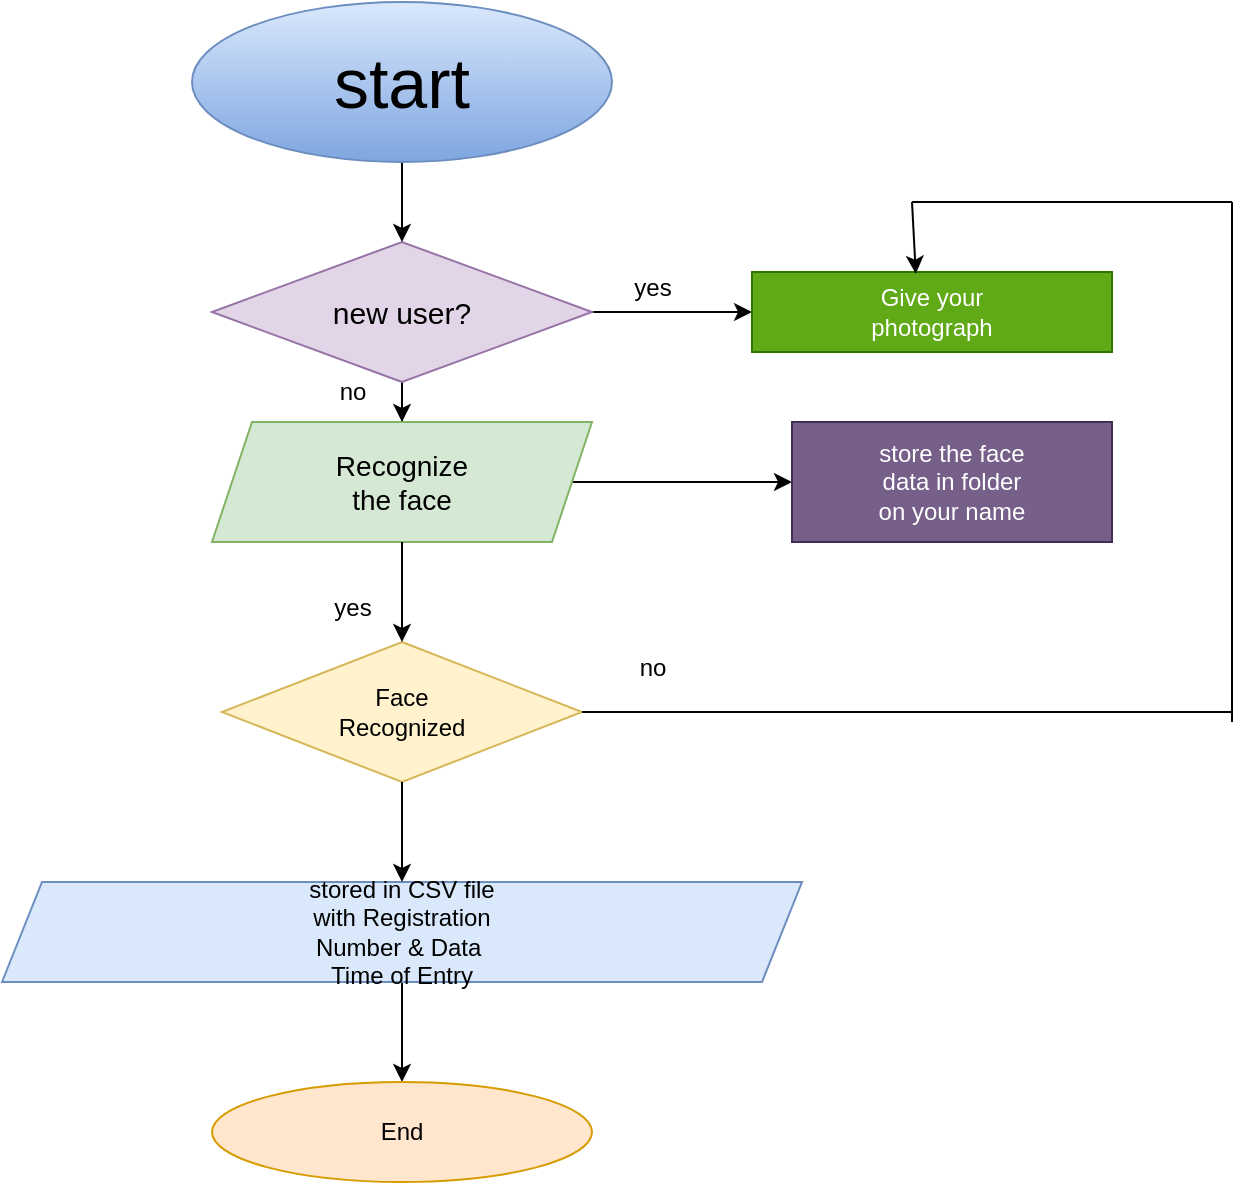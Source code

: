 <mxfile version="28.1.2">
  <diagram name="Page-1" id="KsX9KJKz5611puwdkRt7">
    <mxGraphModel dx="1226" dy="662" grid="1" gridSize="10" guides="1" tooltips="1" connect="1" arrows="1" fold="1" page="1" pageScale="1" pageWidth="850" pageHeight="1100" math="0" shadow="0">
      <root>
        <mxCell id="0" />
        <mxCell id="1" parent="0" />
        <mxCell id="7J882hIOPHxYuRqQxd7n-12" style="edgeStyle=orthogonalEdgeStyle;rounded=0;orthogonalLoop=1;jettySize=auto;html=1;entryX=0.5;entryY=0;entryDx=0;entryDy=0;" edge="1" parent="1">
          <mxGeometry relative="1" as="geometry">
            <mxPoint x="425" y="680" as="sourcePoint" />
            <mxPoint x="425" y="680" as="targetPoint" />
          </mxGeometry>
        </mxCell>
        <mxCell id="7J882hIOPHxYuRqQxd7n-89" value="" style="edgeStyle=orthogonalEdgeStyle;rounded=0;orthogonalLoop=1;jettySize=auto;html=1;" edge="1" parent="1" source="7J882hIOPHxYuRqQxd7n-81" target="7J882hIOPHxYuRqQxd7n-82">
          <mxGeometry relative="1" as="geometry" />
        </mxCell>
        <mxCell id="7J882hIOPHxYuRqQxd7n-93" value="" style="edgeStyle=orthogonalEdgeStyle;rounded=0;orthogonalLoop=1;jettySize=auto;html=1;" edge="1" parent="1" source="7J882hIOPHxYuRqQxd7n-81" target="7J882hIOPHxYuRqQxd7n-84">
          <mxGeometry relative="1" as="geometry" />
        </mxCell>
        <mxCell id="7J882hIOPHxYuRqQxd7n-81" value="&lt;font style=&quot;font-size: 15px;&quot;&gt;new user?&lt;/font&gt;" style="rhombus;whiteSpace=wrap;html=1;direction=west;fillColor=#e1d5e7;strokeColor=#9673a6;" vertex="1" parent="1">
          <mxGeometry x="280" y="500" width="190" height="70" as="geometry" />
        </mxCell>
        <mxCell id="7J882hIOPHxYuRqQxd7n-94" value="" style="edgeStyle=orthogonalEdgeStyle;rounded=0;orthogonalLoop=1;jettySize=auto;html=1;" edge="1" parent="1" source="7J882hIOPHxYuRqQxd7n-82" target="7J882hIOPHxYuRqQxd7n-85">
          <mxGeometry relative="1" as="geometry" />
        </mxCell>
        <mxCell id="7J882hIOPHxYuRqQxd7n-82" value="&lt;div&gt;&lt;font style=&quot;font-size: 14px;&quot;&gt;Recognize&lt;/font&gt;&lt;/div&gt;&lt;div&gt;&lt;font style=&quot;font-size: 14px;&quot;&gt;the face&lt;/font&gt;&lt;/div&gt;" style="shape=parallelogram;perimeter=parallelogramPerimeter;whiteSpace=wrap;html=1;fixedSize=1;fillColor=#d5e8d4;strokeColor=#82b366;" vertex="1" parent="1">
          <mxGeometry x="280" y="590" width="190" height="60" as="geometry" />
        </mxCell>
        <mxCell id="7J882hIOPHxYuRqQxd7n-83" value="&lt;div&gt;Face&lt;/div&gt;&lt;div&gt;Recognized&lt;/div&gt;" style="rhombus;whiteSpace=wrap;html=1;fillColor=#fff2cc;strokeColor=#d6b656;" vertex="1" parent="1">
          <mxGeometry x="285" y="700" width="180" height="70" as="geometry" />
        </mxCell>
        <mxCell id="7J882hIOPHxYuRqQxd7n-84" value="&lt;div&gt;Give your&lt;/div&gt;&lt;div&gt;photograph&lt;/div&gt;" style="rounded=0;whiteSpace=wrap;html=1;fillColor=#60a917;strokeColor=#2D7600;fontColor=#ffffff;" vertex="1" parent="1">
          <mxGeometry x="550" y="515" width="180" height="40" as="geometry" />
        </mxCell>
        <mxCell id="7J882hIOPHxYuRqQxd7n-85" value="&lt;div&gt;store the face&lt;/div&gt;&lt;div&gt;data in folder&lt;/div&gt;&lt;div&gt;on your name&lt;/div&gt;" style="rounded=0;whiteSpace=wrap;html=1;fillColor=#76608a;fontColor=#ffffff;strokeColor=#432D57;" vertex="1" parent="1">
          <mxGeometry x="570" y="590" width="160" height="60" as="geometry" />
        </mxCell>
        <mxCell id="7J882hIOPHxYuRqQxd7n-92" value="" style="edgeStyle=orthogonalEdgeStyle;rounded=0;orthogonalLoop=1;jettySize=auto;html=1;" edge="1" parent="1" source="7J882hIOPHxYuRqQxd7n-86" target="7J882hIOPHxYuRqQxd7n-87">
          <mxGeometry relative="1" as="geometry" />
        </mxCell>
        <mxCell id="7J882hIOPHxYuRqQxd7n-86" value="&lt;div&gt;stored in CSV file&lt;/div&gt;&lt;div&gt;with Registration&lt;/div&gt;&lt;div&gt;Number &amp;amp; Data&amp;nbsp;&lt;/div&gt;&lt;div&gt;Time of Entry&lt;/div&gt;" style="shape=parallelogram;perimeter=parallelogramPerimeter;whiteSpace=wrap;html=1;fixedSize=1;fillColor=#dae8fc;strokeColor=#6c8ebf;" vertex="1" parent="1">
          <mxGeometry x="175" y="820" width="400" height="50" as="geometry" />
        </mxCell>
        <mxCell id="7J882hIOPHxYuRqQxd7n-87" value="End" style="ellipse;whiteSpace=wrap;html=1;fillColor=#ffe6cc;strokeColor=#d79b00;" vertex="1" parent="1">
          <mxGeometry x="280" y="920" width="190" height="50" as="geometry" />
        </mxCell>
        <mxCell id="7J882hIOPHxYuRqQxd7n-88" value="" style="endArrow=classic;html=1;rounded=0;entryX=0.5;entryY=1;entryDx=0;entryDy=0;exitX=0.5;exitY=1;exitDx=0;exitDy=0;" edge="1" parent="1" target="7J882hIOPHxYuRqQxd7n-81">
          <mxGeometry width="50" height="50" relative="1" as="geometry">
            <mxPoint x="375" y="450" as="sourcePoint" />
            <mxPoint x="400" y="420" as="targetPoint" />
          </mxGeometry>
        </mxCell>
        <mxCell id="7J882hIOPHxYuRqQxd7n-95" value="&lt;font style=&quot;font-size: 35px;&quot;&gt;start&lt;/font&gt;" style="ellipse;whiteSpace=wrap;html=1;fillColor=#dae8fc;gradientColor=#7ea6e0;strokeColor=#6c8ebf;" vertex="1" parent="1">
          <mxGeometry x="270" y="380" width="210" height="80" as="geometry" />
        </mxCell>
        <mxCell id="7J882hIOPHxYuRqQxd7n-96" value="no" style="text;html=1;align=center;verticalAlign=middle;resizable=0;points=[];autosize=1;strokeColor=none;fillColor=none;" vertex="1" parent="1">
          <mxGeometry x="330" y="560" width="40" height="30" as="geometry" />
        </mxCell>
        <mxCell id="7J882hIOPHxYuRqQxd7n-97" value="yes" style="text;html=1;align=center;verticalAlign=middle;resizable=0;points=[];autosize=1;strokeColor=none;fillColor=none;" vertex="1" parent="1">
          <mxGeometry x="330" y="668" width="40" height="30" as="geometry" />
        </mxCell>
        <mxCell id="7J882hIOPHxYuRqQxd7n-98" value="yes" style="text;html=1;align=center;verticalAlign=middle;resizable=0;points=[];autosize=1;strokeColor=none;fillColor=none;" vertex="1" parent="1">
          <mxGeometry x="480" y="508" width="40" height="30" as="geometry" />
        </mxCell>
        <mxCell id="7J882hIOPHxYuRqQxd7n-101" value="" style="endArrow=none;html=1;rounded=0;exitX=1;exitY=0.5;exitDx=0;exitDy=0;" edge="1" parent="1" source="7J882hIOPHxYuRqQxd7n-83">
          <mxGeometry width="50" height="50" relative="1" as="geometry">
            <mxPoint x="480" y="700" as="sourcePoint" />
            <mxPoint x="790" y="735" as="targetPoint" />
          </mxGeometry>
        </mxCell>
        <mxCell id="7J882hIOPHxYuRqQxd7n-102" value="" style="endArrow=none;html=1;rounded=0;" edge="1" parent="1">
          <mxGeometry width="50" height="50" relative="1" as="geometry">
            <mxPoint x="790" y="740" as="sourcePoint" />
            <mxPoint x="790" y="480" as="targetPoint" />
          </mxGeometry>
        </mxCell>
        <mxCell id="7J882hIOPHxYuRqQxd7n-103" value="" style="endArrow=none;html=1;rounded=0;" edge="1" parent="1">
          <mxGeometry width="50" height="50" relative="1" as="geometry">
            <mxPoint x="630" y="480" as="sourcePoint" />
            <mxPoint x="790" y="480" as="targetPoint" />
          </mxGeometry>
        </mxCell>
        <mxCell id="7J882hIOPHxYuRqQxd7n-105" value="" style="endArrow=classic;html=1;rounded=0;entryX=0.455;entryY=0.022;entryDx=0;entryDy=0;entryPerimeter=0;" edge="1" parent="1" target="7J882hIOPHxYuRqQxd7n-84">
          <mxGeometry width="50" height="50" relative="1" as="geometry">
            <mxPoint x="630" y="480" as="sourcePoint" />
            <mxPoint x="530" y="650" as="targetPoint" />
          </mxGeometry>
        </mxCell>
        <mxCell id="7J882hIOPHxYuRqQxd7n-106" value="no" style="text;html=1;align=center;verticalAlign=middle;resizable=0;points=[];autosize=1;strokeColor=none;fillColor=none;" vertex="1" parent="1">
          <mxGeometry x="480" y="698" width="40" height="30" as="geometry" />
        </mxCell>
        <mxCell id="7J882hIOPHxYuRqQxd7n-110" value="" style="endArrow=classic;html=1;rounded=0;entryX=0.5;entryY=0;entryDx=0;entryDy=0;" edge="1" parent="1" source="7J882hIOPHxYuRqQxd7n-82" target="7J882hIOPHxYuRqQxd7n-83">
          <mxGeometry width="50" height="50" relative="1" as="geometry">
            <mxPoint x="480" y="700" as="sourcePoint" />
            <mxPoint x="530" y="650" as="targetPoint" />
          </mxGeometry>
        </mxCell>
        <mxCell id="7J882hIOPHxYuRqQxd7n-111" value="" style="endArrow=classic;html=1;rounded=0;entryX=0.5;entryY=0;entryDx=0;entryDy=0;" edge="1" parent="1" source="7J882hIOPHxYuRqQxd7n-83" target="7J882hIOPHxYuRqQxd7n-86">
          <mxGeometry width="50" height="50" relative="1" as="geometry">
            <mxPoint x="340" y="830" as="sourcePoint" />
            <mxPoint x="390" y="780" as="targetPoint" />
          </mxGeometry>
        </mxCell>
      </root>
    </mxGraphModel>
  </diagram>
</mxfile>
